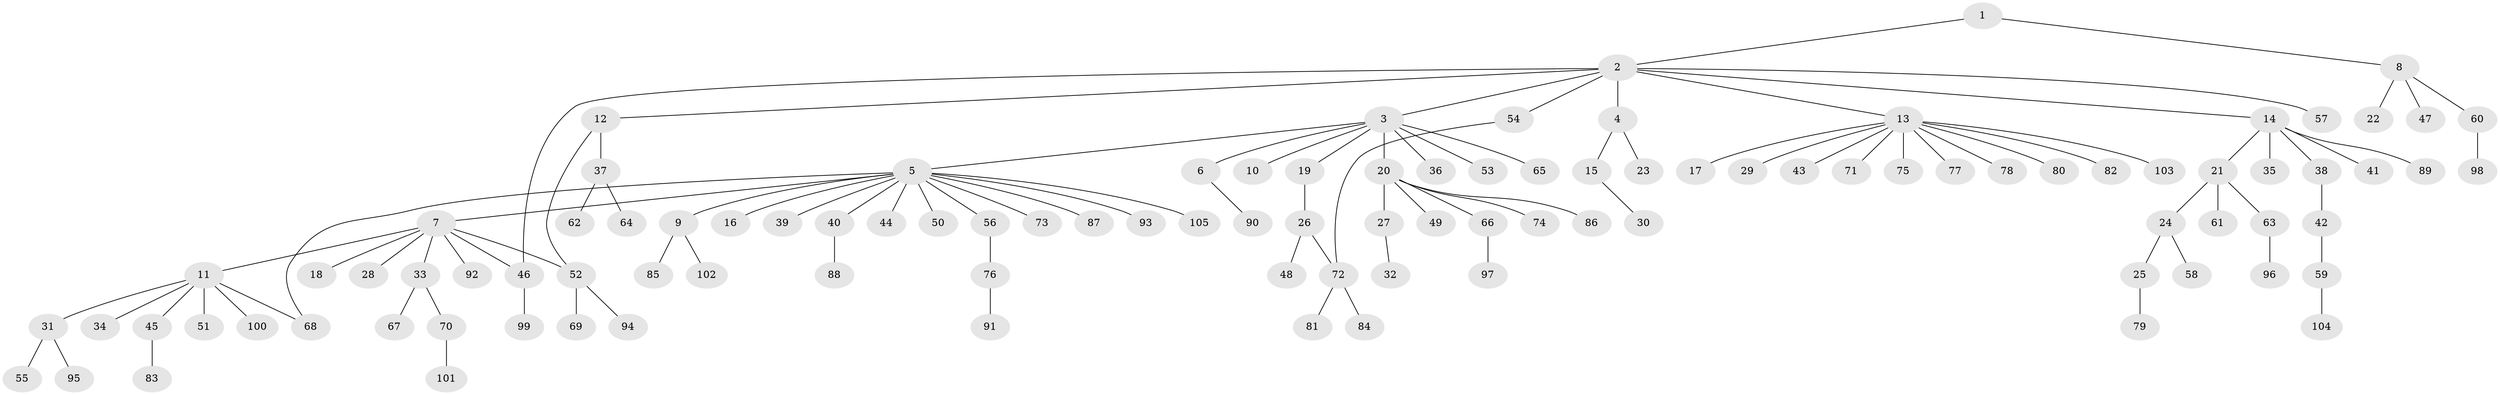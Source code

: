 // Generated by graph-tools (version 1.1) at 2025/01/03/09/25 03:01:49]
// undirected, 105 vertices, 108 edges
graph export_dot {
graph [start="1"]
  node [color=gray90,style=filled];
  1;
  2;
  3;
  4;
  5;
  6;
  7;
  8;
  9;
  10;
  11;
  12;
  13;
  14;
  15;
  16;
  17;
  18;
  19;
  20;
  21;
  22;
  23;
  24;
  25;
  26;
  27;
  28;
  29;
  30;
  31;
  32;
  33;
  34;
  35;
  36;
  37;
  38;
  39;
  40;
  41;
  42;
  43;
  44;
  45;
  46;
  47;
  48;
  49;
  50;
  51;
  52;
  53;
  54;
  55;
  56;
  57;
  58;
  59;
  60;
  61;
  62;
  63;
  64;
  65;
  66;
  67;
  68;
  69;
  70;
  71;
  72;
  73;
  74;
  75;
  76;
  77;
  78;
  79;
  80;
  81;
  82;
  83;
  84;
  85;
  86;
  87;
  88;
  89;
  90;
  91;
  92;
  93;
  94;
  95;
  96;
  97;
  98;
  99;
  100;
  101;
  102;
  103;
  104;
  105;
  1 -- 2;
  1 -- 8;
  2 -- 3;
  2 -- 4;
  2 -- 12;
  2 -- 13;
  2 -- 14;
  2 -- 46;
  2 -- 54;
  2 -- 57;
  3 -- 5;
  3 -- 6;
  3 -- 10;
  3 -- 19;
  3 -- 20;
  3 -- 36;
  3 -- 53;
  3 -- 65;
  4 -- 15;
  4 -- 23;
  5 -- 7;
  5 -- 9;
  5 -- 16;
  5 -- 39;
  5 -- 40;
  5 -- 44;
  5 -- 50;
  5 -- 56;
  5 -- 68;
  5 -- 73;
  5 -- 87;
  5 -- 93;
  5 -- 105;
  6 -- 90;
  7 -- 11;
  7 -- 18;
  7 -- 28;
  7 -- 33;
  7 -- 46;
  7 -- 52;
  7 -- 92;
  8 -- 22;
  8 -- 47;
  8 -- 60;
  9 -- 85;
  9 -- 102;
  11 -- 31;
  11 -- 34;
  11 -- 45;
  11 -- 51;
  11 -- 68;
  11 -- 100;
  12 -- 37;
  12 -- 52;
  13 -- 17;
  13 -- 29;
  13 -- 43;
  13 -- 71;
  13 -- 75;
  13 -- 77;
  13 -- 78;
  13 -- 80;
  13 -- 82;
  13 -- 103;
  14 -- 21;
  14 -- 35;
  14 -- 38;
  14 -- 41;
  14 -- 89;
  15 -- 30;
  19 -- 26;
  20 -- 27;
  20 -- 49;
  20 -- 66;
  20 -- 74;
  20 -- 86;
  21 -- 24;
  21 -- 61;
  21 -- 63;
  24 -- 25;
  24 -- 58;
  25 -- 79;
  26 -- 48;
  26 -- 72;
  27 -- 32;
  31 -- 55;
  31 -- 95;
  33 -- 67;
  33 -- 70;
  37 -- 62;
  37 -- 64;
  38 -- 42;
  40 -- 88;
  42 -- 59;
  45 -- 83;
  46 -- 99;
  52 -- 69;
  52 -- 94;
  54 -- 72;
  56 -- 76;
  59 -- 104;
  60 -- 98;
  63 -- 96;
  66 -- 97;
  70 -- 101;
  72 -- 81;
  72 -- 84;
  76 -- 91;
}
